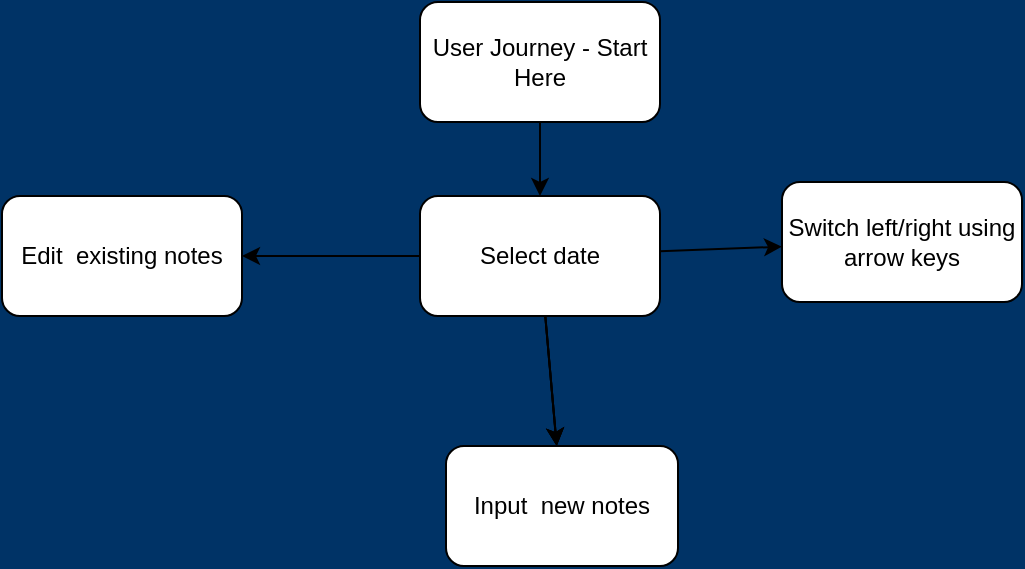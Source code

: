 <mxfile>
    <diagram id="m4A7u1rL8QWolSXAaLXK" name="Page-1">
        <mxGraphModel dx="821" dy="474" grid="0" gridSize="10" guides="1" tooltips="1" connect="1" arrows="1" fold="1" page="1" pageScale="1" pageWidth="850" pageHeight="1100" background="#003366" math="0" shadow="0">
            <root>
                <mxCell id="0"/>
                <mxCell id="1" parent="0"/>
                <mxCell id="4" value="" style="edgeStyle=none;html=1;" edge="1" parent="1" source="2" target="3">
                    <mxGeometry relative="1" as="geometry"/>
                </mxCell>
                <mxCell id="2" value="User Journey - Start Here" style="rounded=1;whiteSpace=wrap;html=1;" vertex="1" parent="1">
                    <mxGeometry x="317" y="18" width="120" height="60" as="geometry"/>
                </mxCell>
                <mxCell id="10" value="" style="edgeStyle=none;html=1;" edge="1" parent="1" source="3" target="9">
                    <mxGeometry relative="1" as="geometry"/>
                </mxCell>
                <mxCell id="40" value="" style="edgeStyle=none;html=1;" edge="1" parent="1" source="3" target="19">
                    <mxGeometry relative="1" as="geometry"/>
                </mxCell>
                <mxCell id="42" value="" style="edgeStyle=none;html=1;" edge="1" parent="1" source="3" target="9">
                    <mxGeometry relative="1" as="geometry"/>
                </mxCell>
                <mxCell id="44" value="" style="edgeStyle=none;html=1;" edge="1" parent="1" source="3" target="9">
                    <mxGeometry relative="1" as="geometry"/>
                </mxCell>
                <mxCell id="45" value="" style="edgeStyle=none;html=1;" edge="1" parent="1" source="3" target="11">
                    <mxGeometry relative="1" as="geometry"/>
                </mxCell>
                <mxCell id="3" value="Select date" style="whiteSpace=wrap;html=1;rounded=1;" vertex="1" parent="1">
                    <mxGeometry x="317" y="115" width="120" height="60" as="geometry"/>
                </mxCell>
                <mxCell id="9" value="Input&amp;nbsp; new notes" style="whiteSpace=wrap;html=1;rounded=1;" vertex="1" parent="1">
                    <mxGeometry x="330" y="240" width="116" height="60" as="geometry"/>
                </mxCell>
                <mxCell id="11" value="Edit&amp;nbsp; existing notes" style="whiteSpace=wrap;html=1;rounded=1;" vertex="1" parent="1">
                    <mxGeometry x="108" y="115" width="120" height="60" as="geometry"/>
                </mxCell>
                <mxCell id="19" value="Switch left/right using arrow keys" style="whiteSpace=wrap;html=1;rounded=1;" vertex="1" parent="1">
                    <mxGeometry x="498" y="108" width="120" height="60" as="geometry"/>
                </mxCell>
            </root>
        </mxGraphModel>
    </diagram>
</mxfile>
